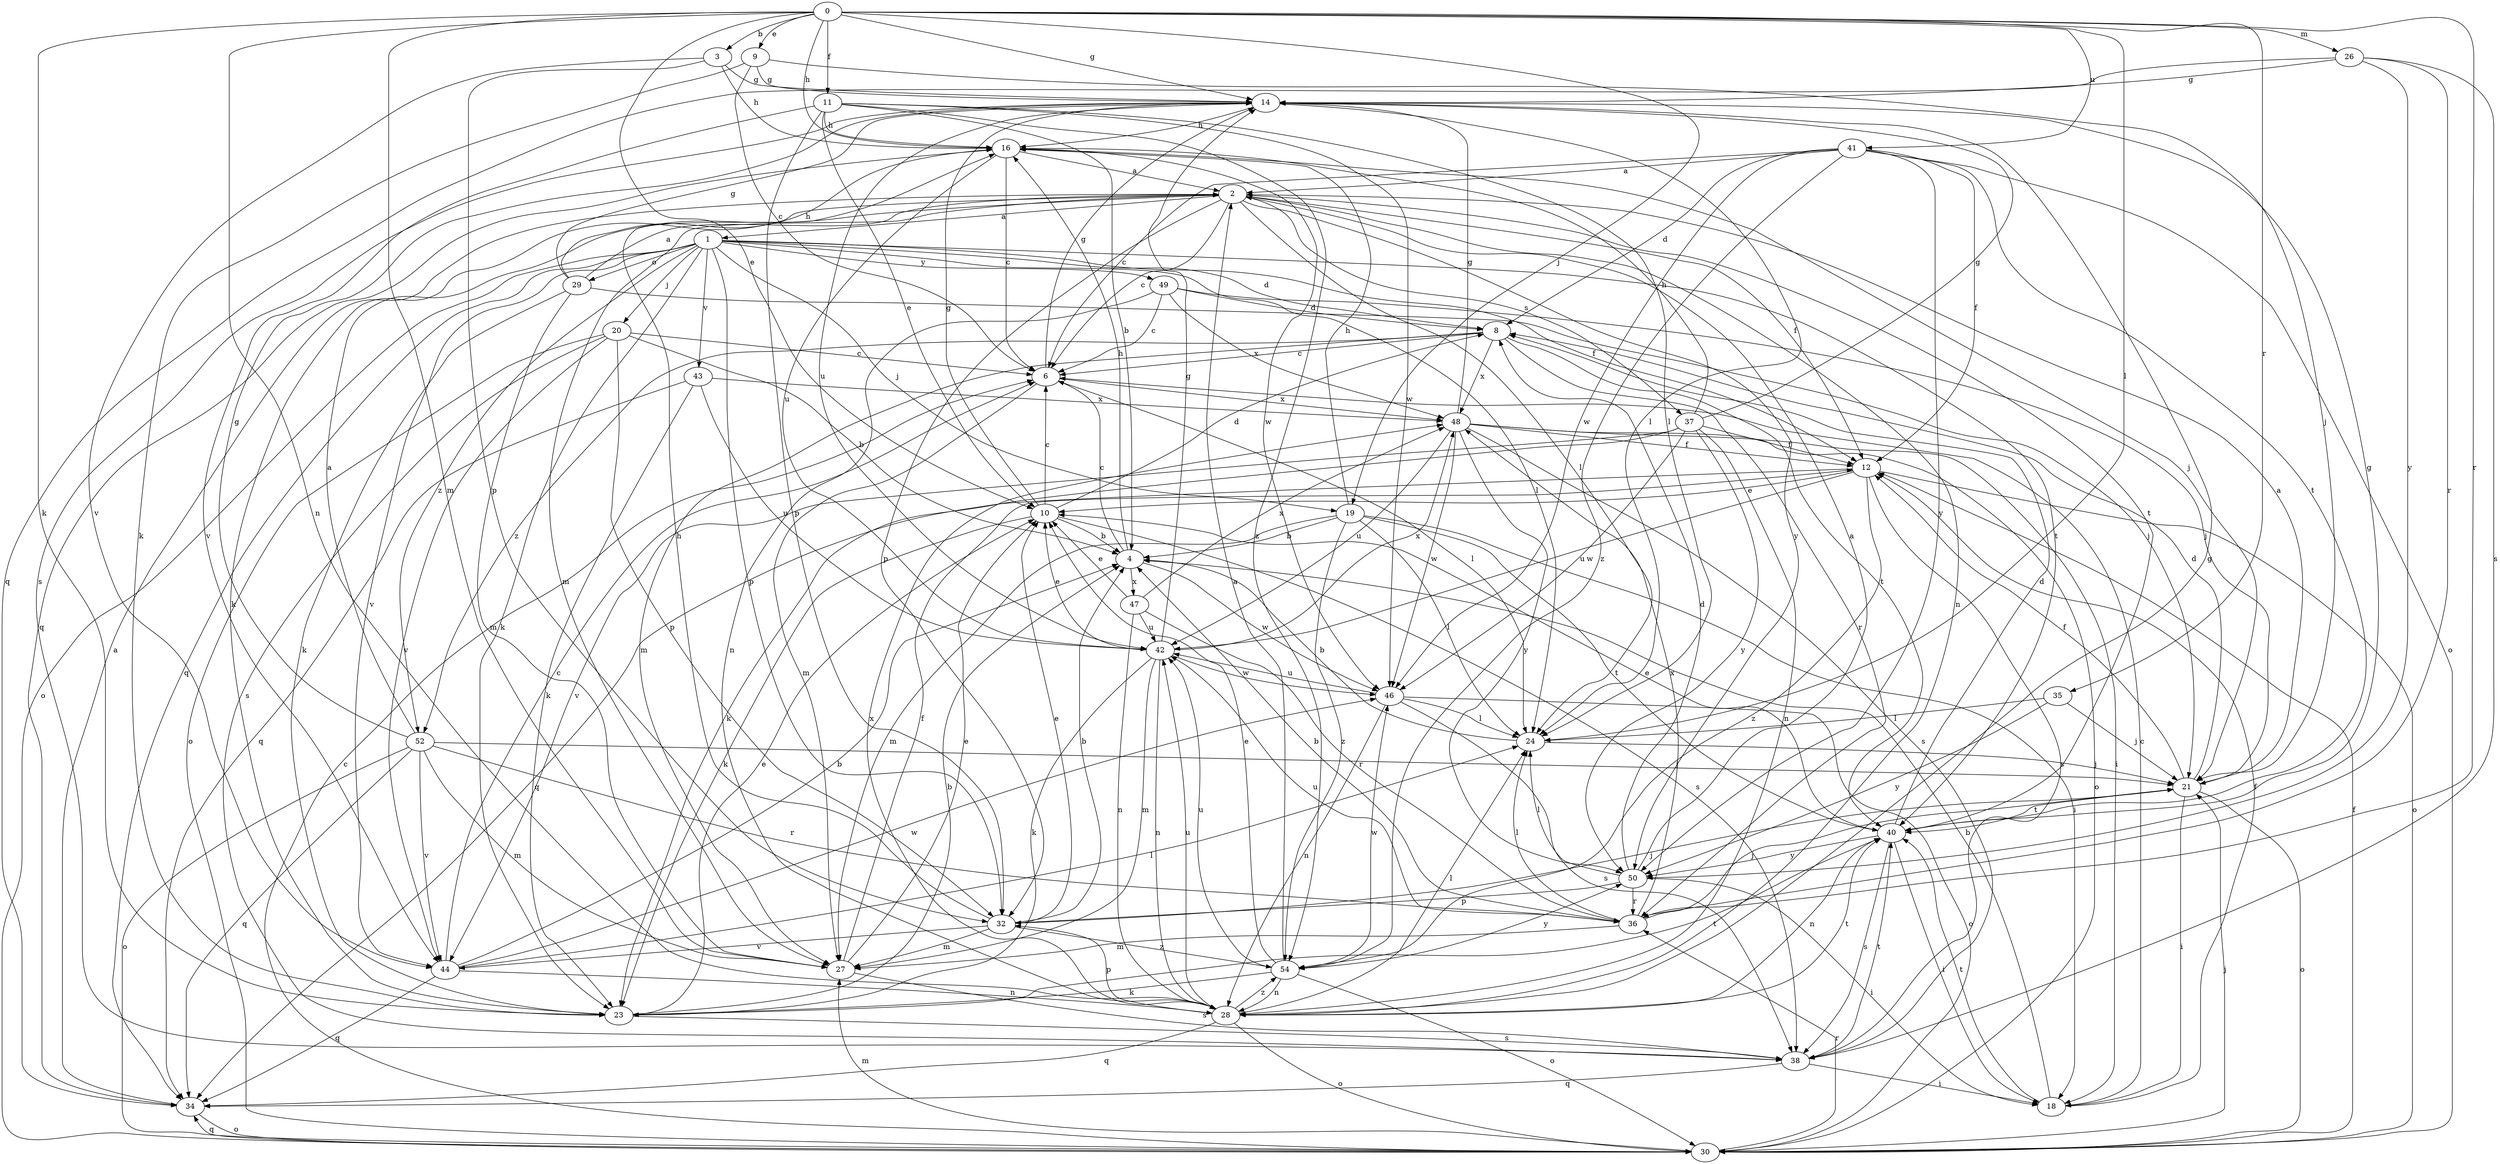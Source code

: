 strict digraph  {
0;
1;
2;
3;
4;
6;
8;
9;
10;
11;
12;
14;
16;
18;
19;
20;
21;
23;
24;
26;
27;
28;
29;
30;
32;
34;
35;
36;
37;
38;
40;
41;
42;
43;
44;
46;
47;
48;
49;
50;
52;
54;
0 -> 3  [label=b];
0 -> 9  [label=e];
0 -> 10  [label=e];
0 -> 11  [label=f];
0 -> 14  [label=g];
0 -> 16  [label=h];
0 -> 19  [label=j];
0 -> 23  [label=k];
0 -> 24  [label=l];
0 -> 26  [label=m];
0 -> 27  [label=m];
0 -> 28  [label=n];
0 -> 35  [label=r];
0 -> 36  [label=r];
0 -> 41  [label=u];
1 -> 8  [label=d];
1 -> 12  [label=f];
1 -> 19  [label=j];
1 -> 20  [label=j];
1 -> 23  [label=k];
1 -> 24  [label=l];
1 -> 29  [label=o];
1 -> 30  [label=o];
1 -> 32  [label=p];
1 -> 34  [label=q];
1 -> 40  [label=t];
1 -> 43  [label=v];
1 -> 44  [label=v];
1 -> 49  [label=y];
1 -> 52  [label=z];
2 -> 1  [label=a];
2 -> 6  [label=c];
2 -> 12  [label=f];
2 -> 23  [label=k];
2 -> 24  [label=l];
2 -> 27  [label=m];
2 -> 28  [label=n];
2 -> 32  [label=p];
2 -> 37  [label=s];
2 -> 40  [label=t];
2 -> 50  [label=y];
3 -> 14  [label=g];
3 -> 16  [label=h];
3 -> 32  [label=p];
3 -> 44  [label=v];
4 -> 6  [label=c];
4 -> 16  [label=h];
4 -> 46  [label=w];
4 -> 47  [label=x];
6 -> 14  [label=g];
6 -> 24  [label=l];
6 -> 27  [label=m];
6 -> 48  [label=x];
8 -> 6  [label=c];
8 -> 27  [label=m];
8 -> 36  [label=r];
8 -> 40  [label=t];
8 -> 48  [label=x];
8 -> 52  [label=z];
9 -> 6  [label=c];
9 -> 14  [label=g];
9 -> 21  [label=j];
9 -> 23  [label=k];
10 -> 4  [label=b];
10 -> 6  [label=c];
10 -> 8  [label=d];
10 -> 14  [label=g];
10 -> 23  [label=k];
10 -> 38  [label=s];
11 -> 4  [label=b];
11 -> 10  [label=e];
11 -> 16  [label=h];
11 -> 24  [label=l];
11 -> 32  [label=p];
11 -> 44  [label=v];
11 -> 46  [label=w];
11 -> 54  [label=z];
12 -> 10  [label=e];
12 -> 30  [label=o];
12 -> 34  [label=q];
12 -> 38  [label=s];
12 -> 42  [label=u];
12 -> 54  [label=z];
14 -> 16  [label=h];
14 -> 24  [label=l];
14 -> 38  [label=s];
14 -> 42  [label=u];
16 -> 2  [label=a];
16 -> 6  [label=c];
16 -> 21  [label=j];
16 -> 34  [label=q];
16 -> 42  [label=u];
16 -> 46  [label=w];
18 -> 4  [label=b];
18 -> 6  [label=c];
18 -> 12  [label=f];
18 -> 40  [label=t];
19 -> 4  [label=b];
19 -> 16  [label=h];
19 -> 18  [label=i];
19 -> 24  [label=l];
19 -> 27  [label=m];
19 -> 40  [label=t];
19 -> 54  [label=z];
20 -> 4  [label=b];
20 -> 6  [label=c];
20 -> 30  [label=o];
20 -> 32  [label=p];
20 -> 38  [label=s];
20 -> 44  [label=v];
21 -> 2  [label=a];
21 -> 8  [label=d];
21 -> 12  [label=f];
21 -> 18  [label=i];
21 -> 30  [label=o];
21 -> 40  [label=t];
23 -> 4  [label=b];
23 -> 10  [label=e];
23 -> 38  [label=s];
23 -> 40  [label=t];
24 -> 4  [label=b];
24 -> 21  [label=j];
26 -> 14  [label=g];
26 -> 34  [label=q];
26 -> 36  [label=r];
26 -> 38  [label=s];
26 -> 50  [label=y];
27 -> 10  [label=e];
27 -> 12  [label=f];
27 -> 38  [label=s];
28 -> 14  [label=g];
28 -> 24  [label=l];
28 -> 30  [label=o];
28 -> 32  [label=p];
28 -> 34  [label=q];
28 -> 40  [label=t];
28 -> 42  [label=u];
28 -> 48  [label=x];
28 -> 54  [label=z];
29 -> 2  [label=a];
29 -> 14  [label=g];
29 -> 16  [label=h];
29 -> 21  [label=j];
29 -> 23  [label=k];
29 -> 27  [label=m];
30 -> 6  [label=c];
30 -> 12  [label=f];
30 -> 21  [label=j];
30 -> 27  [label=m];
30 -> 34  [label=q];
30 -> 36  [label=r];
32 -> 4  [label=b];
32 -> 10  [label=e];
32 -> 16  [label=h];
32 -> 21  [label=j];
32 -> 27  [label=m];
32 -> 44  [label=v];
32 -> 54  [label=z];
34 -> 2  [label=a];
34 -> 30  [label=o];
35 -> 21  [label=j];
35 -> 24  [label=l];
35 -> 50  [label=y];
36 -> 4  [label=b];
36 -> 21  [label=j];
36 -> 24  [label=l];
36 -> 27  [label=m];
36 -> 42  [label=u];
36 -> 48  [label=x];
37 -> 12  [label=f];
37 -> 14  [label=g];
37 -> 16  [label=h];
37 -> 23  [label=k];
37 -> 28  [label=n];
37 -> 44  [label=v];
37 -> 46  [label=w];
37 -> 50  [label=y];
38 -> 18  [label=i];
38 -> 34  [label=q];
38 -> 40  [label=t];
40 -> 8  [label=d];
40 -> 10  [label=e];
40 -> 14  [label=g];
40 -> 18  [label=i];
40 -> 28  [label=n];
40 -> 38  [label=s];
40 -> 50  [label=y];
41 -> 2  [label=a];
41 -> 6  [label=c];
41 -> 8  [label=d];
41 -> 12  [label=f];
41 -> 30  [label=o];
41 -> 40  [label=t];
41 -> 46  [label=w];
41 -> 50  [label=y];
41 -> 54  [label=z];
42 -> 10  [label=e];
42 -> 14  [label=g];
42 -> 23  [label=k];
42 -> 27  [label=m];
42 -> 28  [label=n];
42 -> 46  [label=w];
42 -> 48  [label=x];
43 -> 23  [label=k];
43 -> 34  [label=q];
43 -> 42  [label=u];
43 -> 48  [label=x];
44 -> 4  [label=b];
44 -> 6  [label=c];
44 -> 24  [label=l];
44 -> 28  [label=n];
44 -> 34  [label=q];
44 -> 46  [label=w];
46 -> 24  [label=l];
46 -> 28  [label=n];
46 -> 30  [label=o];
46 -> 38  [label=s];
46 -> 42  [label=u];
47 -> 10  [label=e];
47 -> 28  [label=n];
47 -> 36  [label=r];
47 -> 42  [label=u];
47 -> 48  [label=x];
48 -> 12  [label=f];
48 -> 14  [label=g];
48 -> 18  [label=i];
48 -> 30  [label=o];
48 -> 38  [label=s];
48 -> 42  [label=u];
48 -> 46  [label=w];
48 -> 50  [label=y];
49 -> 6  [label=c];
49 -> 8  [label=d];
49 -> 21  [label=j];
49 -> 28  [label=n];
49 -> 48  [label=x];
50 -> 2  [label=a];
50 -> 8  [label=d];
50 -> 18  [label=i];
50 -> 24  [label=l];
50 -> 32  [label=p];
50 -> 36  [label=r];
52 -> 2  [label=a];
52 -> 14  [label=g];
52 -> 21  [label=j];
52 -> 27  [label=m];
52 -> 30  [label=o];
52 -> 34  [label=q];
52 -> 36  [label=r];
52 -> 44  [label=v];
54 -> 2  [label=a];
54 -> 10  [label=e];
54 -> 23  [label=k];
54 -> 28  [label=n];
54 -> 30  [label=o];
54 -> 42  [label=u];
54 -> 46  [label=w];
54 -> 50  [label=y];
}
